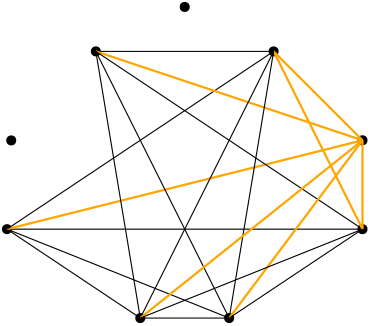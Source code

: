 <?xml version="1.0"?>
<!DOCTYPE ipe SYSTEM "ipe.dtd">
<ipe version="70206" creator="Ipe 7.2.7">
<info created="D:20190407151555" modified="D:20190407153159"/>
<ipestyle name="basic">
<symbol name="arrow/arc(spx)">
<path stroke="sym-stroke" fill="sym-stroke" pen="sym-pen">
0 0 m
-1 0.333 l
-1 -0.333 l
h
</path>
</symbol>
<symbol name="arrow/farc(spx)">
<path stroke="sym-stroke" fill="white" pen="sym-pen">
0 0 m
-1 0.333 l
-1 -0.333 l
h
</path>
</symbol>
<symbol name="arrow/ptarc(spx)">
<path stroke="sym-stroke" fill="sym-stroke" pen="sym-pen">
0 0 m
-1 0.333 l
-0.8 0 l
-1 -0.333 l
h
</path>
</symbol>
<symbol name="arrow/fptarc(spx)">
<path stroke="sym-stroke" fill="white" pen="sym-pen">
0 0 m
-1 0.333 l
-0.8 0 l
-1 -0.333 l
h
</path>
</symbol>
<symbol name="mark/circle(sx)" transformations="translations">
<path fill="sym-stroke">
0.6 0 0 0.6 0 0 e
0.4 0 0 0.4 0 0 e
</path>
</symbol>
<symbol name="mark/disk(sx)" transformations="translations">
<path fill="sym-stroke">
0.6 0 0 0.6 0 0 e
</path>
</symbol>
<symbol name="mark/fdisk(sfx)" transformations="translations">
<group>
<path fill="sym-fill">
0.5 0 0 0.5 0 0 e
</path>
<path fill="sym-stroke" fillrule="eofill">
0.6 0 0 0.6 0 0 e
0.4 0 0 0.4 0 0 e
</path>
</group>
</symbol>
<symbol name="mark/box(sx)" transformations="translations">
<path fill="sym-stroke" fillrule="eofill">
-0.6 -0.6 m
0.6 -0.6 l
0.6 0.6 l
-0.6 0.6 l
h
-0.4 -0.4 m
0.4 -0.4 l
0.4 0.4 l
-0.4 0.4 l
h
</path>
</symbol>
<symbol name="mark/square(sx)" transformations="translations">
<path fill="sym-stroke">
-0.6 -0.6 m
0.6 -0.6 l
0.6 0.6 l
-0.6 0.6 l
h
</path>
</symbol>
<symbol name="mark/fsquare(sfx)" transformations="translations">
<group>
<path fill="sym-fill">
-0.5 -0.5 m
0.5 -0.5 l
0.5 0.5 l
-0.5 0.5 l
h
</path>
<path fill="sym-stroke" fillrule="eofill">
-0.6 -0.6 m
0.6 -0.6 l
0.6 0.6 l
-0.6 0.6 l
h
-0.4 -0.4 m
0.4 -0.4 l
0.4 0.4 l
-0.4 0.4 l
h
</path>
</group>
</symbol>
<symbol name="mark/cross(sx)" transformations="translations">
<group>
<path fill="sym-stroke">
-0.43 -0.57 m
0.57 0.43 l
0.43 0.57 l
-0.57 -0.43 l
h
</path>
<path fill="sym-stroke">
-0.43 0.57 m
0.57 -0.43 l
0.43 -0.57 l
-0.57 0.43 l
h
</path>
</group>
</symbol>
<symbol name="arrow/fnormal(spx)">
<path stroke="sym-stroke" fill="white" pen="sym-pen">
0 0 m
-1 0.333 l
-1 -0.333 l
h
</path>
</symbol>
<symbol name="arrow/pointed(spx)">
<path stroke="sym-stroke" fill="sym-stroke" pen="sym-pen">
0 0 m
-1 0.333 l
-0.8 0 l
-1 -0.333 l
h
</path>
</symbol>
<symbol name="arrow/fpointed(spx)">
<path stroke="sym-stroke" fill="white" pen="sym-pen">
0 0 m
-1 0.333 l
-0.8 0 l
-1 -0.333 l
h
</path>
</symbol>
<symbol name="arrow/linear(spx)">
<path stroke="sym-stroke" pen="sym-pen">
-1 0.333 m
0 0 l
-1 -0.333 l
</path>
</symbol>
<symbol name="arrow/fdouble(spx)">
<path stroke="sym-stroke" fill="white" pen="sym-pen">
0 0 m
-1 0.333 l
-1 -0.333 l
h
-1 0 m
-2 0.333 l
-2 -0.333 l
h
</path>
</symbol>
<symbol name="arrow/double(spx)">
<path stroke="sym-stroke" fill="sym-stroke" pen="sym-pen">
0 0 m
-1 0.333 l
-1 -0.333 l
h
-1 0 m
-2 0.333 l
-2 -0.333 l
h
</path>
</symbol>
<pen name="heavier" value="0.8"/>
<pen name="fat" value="1.2"/>
<pen name="ultrafat" value="2"/>
<symbolsize name="large" value="5"/>
<symbolsize name="small" value="2"/>
<symbolsize name="tiny" value="1.1"/>
<arrowsize name="large" value="10"/>
<arrowsize name="small" value="5"/>
<arrowsize name="tiny" value="3"/>
<color name="red" value="1 0 0"/>
<color name="green" value="0 1 0"/>
<color name="blue" value="0 0 1"/>
<color name="yellow" value="1 1 0"/>
<color name="orange" value="1 0.647 0"/>
<color name="gold" value="1 0.843 0"/>
<color name="purple" value="0.627 0.125 0.941"/>
<color name="gray" value="0.745"/>
<color name="brown" value="0.647 0.165 0.165"/>
<color name="navy" value="0 0 0.502"/>
<color name="pink" value="1 0.753 0.796"/>
<color name="seagreen" value="0.18 0.545 0.341"/>
<color name="turquoise" value="0.251 0.878 0.816"/>
<color name="violet" value="0.933 0.51 0.933"/>
<color name="darkblue" value="0 0 0.545"/>
<color name="darkcyan" value="0 0.545 0.545"/>
<color name="darkgray" value="0.663"/>
<color name="darkgreen" value="0 0.392 0"/>
<color name="darkmagenta" value="0.545 0 0.545"/>
<color name="darkorange" value="1 0.549 0"/>
<color name="darkred" value="0.545 0 0"/>
<color name="lightblue" value="0.678 0.847 0.902"/>
<color name="lightcyan" value="0.878 1 1"/>
<color name="lightgray" value="0.827"/>
<color name="lightgreen" value="0.565 0.933 0.565"/>
<color name="lightyellow" value="1 1 0.878"/>
<dashstyle name="dashed" value="[4] 0"/>
<dashstyle name="dotted" value="[1 3] 0"/>
<dashstyle name="dash dotted" value="[4 2 1 2] 0"/>
<dashstyle name="dash dot dotted" value="[4 2 1 2 1 2] 0"/>
<textsize name="large" value="\large"/>
<textsize name="Large" value="\Large"/>
<textsize name="LARGE" value="\LARGE"/>
<textsize name="huge" value="\huge"/>
<textsize name="Huge" value="\Huge"/>
<textsize name="small" value="\small"/>
<textsize name="footnote" value="\footnotesize"/>
<textsize name="tiny" value="\tiny"/>
<textstyle name="center" begin="\begin{center}" end="\end{center}"/>
<textstyle name="itemize" begin="\begin{itemize}" end="\end{itemize}"/>
<textstyle name="item" begin="\begin{itemize}\item{}" end="\end{itemize}"/>
<gridsize name="4 pts" value="4"/>
<gridsize name="8 pts (~3 mm)" value="8"/>
<gridsize name="16 pts (~6 mm)" value="16"/>
<gridsize name="32 pts (~12 mm)" value="32"/>
<gridsize name="10 pts (~3.5 mm)" value="10"/>
<gridsize name="20 pts (~7 mm)" value="20"/>
<gridsize name="14 pts (~5 mm)" value="14"/>
<gridsize name="28 pts (~10 mm)" value="28"/>
<gridsize name="56 pts (~20 mm)" value="56"/>
<anglesize name="90 deg" value="90"/>
<anglesize name="60 deg" value="60"/>
<anglesize name="45 deg" value="45"/>
<anglesize name="30 deg" value="30"/>
<anglesize name="22.5 deg" value="22.5"/>
<opacity name="10%" value="0.1"/>
<opacity name="30%" value="0.3"/>
<opacity name="50%" value="0.5"/>
<opacity name="75%" value="0.75"/>
<tiling name="falling" angle="-60" step="4" width="1"/>
<tiling name="rising" angle="30" step="4" width="1"/>
</ipestyle>
<page>
<layer name="alpha"/>
<view layers="alpha" active="alpha"/>
<use layer="alpha" matrix="1 0 0 1 32.3362 303.72" name="mark/disk(sx)" pos="192 448" size="normal" stroke="black"/>
<use matrix="1 0 0 1 17.8772 303.672" name="mark/disk(sx)" pos="176 416" size="normal" stroke="black"/>
<use matrix="1 0 0 1 32.3362 303.72" name="mark/disk(sx)" pos="160 384" size="normal" stroke="black"/>
<use matrix="1 0 0 1 32.3362 303.72" name="mark/disk(sx)" pos="224 464" size="normal" stroke="black"/>
<use matrix="1 0 0 1 32.3362 303.72" name="mark/disk(sx)" pos="256 448" size="normal" stroke="black"/>
<use matrix="1 0 0 1 48.3362 303.72" name="mark/disk(sx)" pos="272 416" size="normal" stroke="black"/>
<use matrix="1 0 0 1 32.3362 303.72" name="mark/disk(sx)" pos="288 384" size="normal" stroke="black"/>
<use matrix="1 0 0 1 32.3362 303.72" name="mark/disk(sx)" pos="208 352" size="normal" stroke="black"/>
<use matrix="1 0 0 1 32.3362 303.72" name="mark/disk(sx)" pos="240 352" size="normal" stroke="black"/>
<path matrix="1 0 0 1 32.3362 303.72" stroke="black">
160 384 m
208 352 l
</path>
<path matrix="1 0 0 1 32.3362 303.72" stroke="black">
160 384 m
240 352 l
</path>
<path matrix="1 0 0 1 32.3362 303.72" stroke="black">
160 384 m
288 384 l
</path>
<path matrix="1 0 0 1 32.3362 303.72" stroke="orange" pen="heavier">
160 384 m
288 416 l
</path>
<path matrix="1 0 0 1 32.3362 303.72" stroke="black">
160 384 m
256 448 l
</path>
<path matrix="1 0 0 1 32.3362 303.72" stroke="black">
192 448 m
256 448 l
</path>
<path matrix="1 0 0 1 32.3362 303.72" stroke="orange" pen="heavier">
192 448 m
288 416 l
</path>
<path matrix="1 0 0 1 32.3362 303.72" stroke="black">
192 448 m
288 384 l
</path>
<path matrix="1 0 0 1 32.3362 303.72" stroke="black">
192 448 m
240 352 l
</path>
<path matrix="1 0 0 1 32.3362 303.72" stroke="black">
192 448 m
208 352 l
</path>
<path matrix="1 0 0 1 32.3362 303.72" stroke="orange" pen="heavier">
256 448 m
288 416 l
</path>
<path matrix="1 0 0 1 32.3362 303.72" stroke="orange" pen="heavier">
256 448 m
288 384 l
</path>
<path matrix="1 0 0 1 32.3362 303.72" stroke="black">
256 448 m
240 352 l
</path>
<path matrix="1 0 0 1 32.3362 303.72" stroke="black">
256 448 m
208 352 l
</path>
<path matrix="1 0 0 1 32.3362 303.72" stroke="orange" pen="heavier">
288 416 m
288 384 l
</path>
<path matrix="1 0 0 1 32.3362 303.72" stroke="orange" pen="heavier">
288 416 m
208 352 l
</path>
<path matrix="1 0 0 1 32.3362 303.72" stroke="orange" pen="heavier">
288 416 m
240 352 l
</path>
<path matrix="1 0 0 1 32.3362 303.72" stroke="black">
288 384 m
240 352 l
</path>
<path matrix="1 0 0 1 32.3362 303.72" stroke="black">
288 384 m
208 352 l
</path>
<path matrix="1 0 0 1 32.3362 303.72" stroke="black">
240 352 m
208 352 l
</path>
</page>
</ipe>
